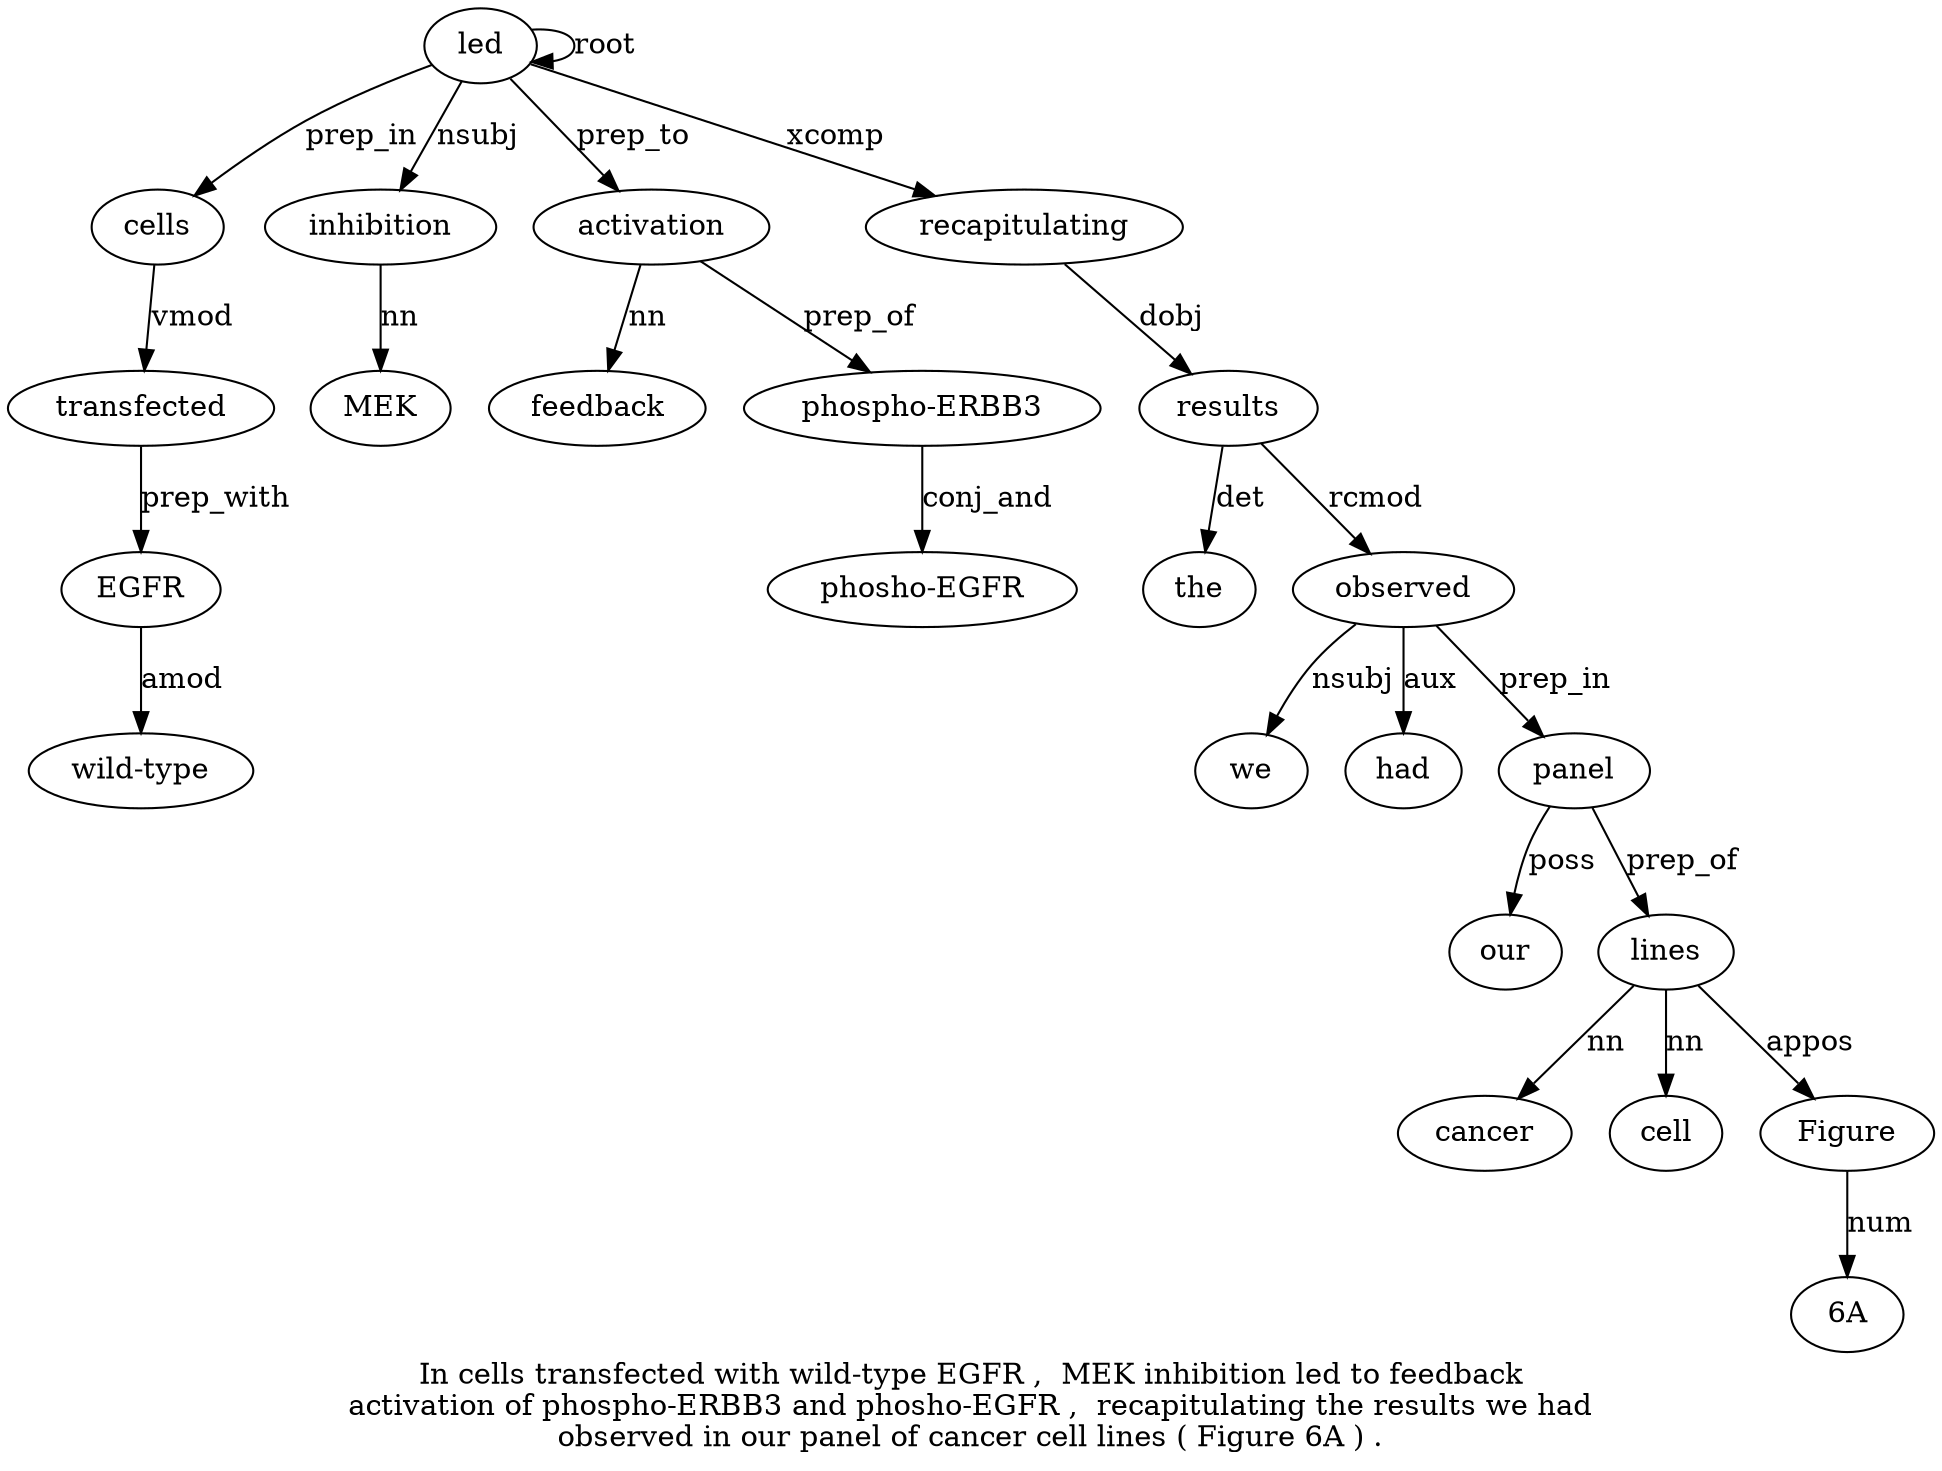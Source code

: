digraph "In cells transfected with wild-type EGFR ,  MEK inhibition led to feedback activation of phospho-ERBB3 and phosho-EGFR ,  recapitulating the results we had observed in our panel of cancer cell lines ( Figure 6A ) ." {
label="In cells transfected with wild-type EGFR ,  MEK inhibition led to feedback
activation of phospho-ERBB3 and phosho-EGFR ,  recapitulating the results we had
observed in our panel of cancer cell lines ( Figure 6A ) .";
led10 [style=filled, fillcolor=white, label=led];
cells2 [style=filled, fillcolor=white, label=cells];
led10 -> cells2  [label=prep_in];
transfected3 [style=filled, fillcolor=white, label=transfected];
cells2 -> transfected3  [label=vmod];
EGFR6 [style=filled, fillcolor=white, label=EGFR];
"wild-type5" [style=filled, fillcolor=white, label="wild-type"];
EGFR6 -> "wild-type5"  [label=amod];
transfected3 -> EGFR6  [label=prep_with];
inhibition9 [style=filled, fillcolor=white, label=inhibition];
MEK8 [style=filled, fillcolor=white, label=MEK];
inhibition9 -> MEK8  [label=nn];
led10 -> inhibition9  [label=nsubj];
led10 -> led10  [label=root];
activation13 [style=filled, fillcolor=white, label=activation];
feedback12 [style=filled, fillcolor=white, label=feedback];
activation13 -> feedback12  [label=nn];
led10 -> activation13  [label=prep_to];
"phospho-ERBB315" [style=filled, fillcolor=white, label="phospho-ERBB3"];
activation13 -> "phospho-ERBB315"  [label=prep_of];
"phosho-EGFR17" [style=filled, fillcolor=white, label="phosho-EGFR"];
"phospho-ERBB315" -> "phosho-EGFR17"  [label=conj_and];
recapitulating19 [style=filled, fillcolor=white, label=recapitulating];
led10 -> recapitulating19  [label=xcomp];
results21 [style=filled, fillcolor=white, label=results];
the20 [style=filled, fillcolor=white, label=the];
results21 -> the20  [label=det];
recapitulating19 -> results21  [label=dobj];
observed24 [style=filled, fillcolor=white, label=observed];
we22 [style=filled, fillcolor=white, label=we];
observed24 -> we22  [label=nsubj];
had23 [style=filled, fillcolor=white, label=had];
observed24 -> had23  [label=aux];
results21 -> observed24  [label=rcmod];
panel27 [style=filled, fillcolor=white, label=panel];
our26 [style=filled, fillcolor=white, label=our];
panel27 -> our26  [label=poss];
observed24 -> panel27  [label=prep_in];
lines31 [style=filled, fillcolor=white, label=lines];
cancer29 [style=filled, fillcolor=white, label=cancer];
lines31 -> cancer29  [label=nn];
cell30 [style=filled, fillcolor=white, label=cell];
lines31 -> cell30  [label=nn];
panel27 -> lines31  [label=prep_of];
Figure33 [style=filled, fillcolor=white, label=Figure];
lines31 -> Figure33  [label=appos];
"6A34" [style=filled, fillcolor=white, label="6A"];
Figure33 -> "6A34"  [label=num];
}
